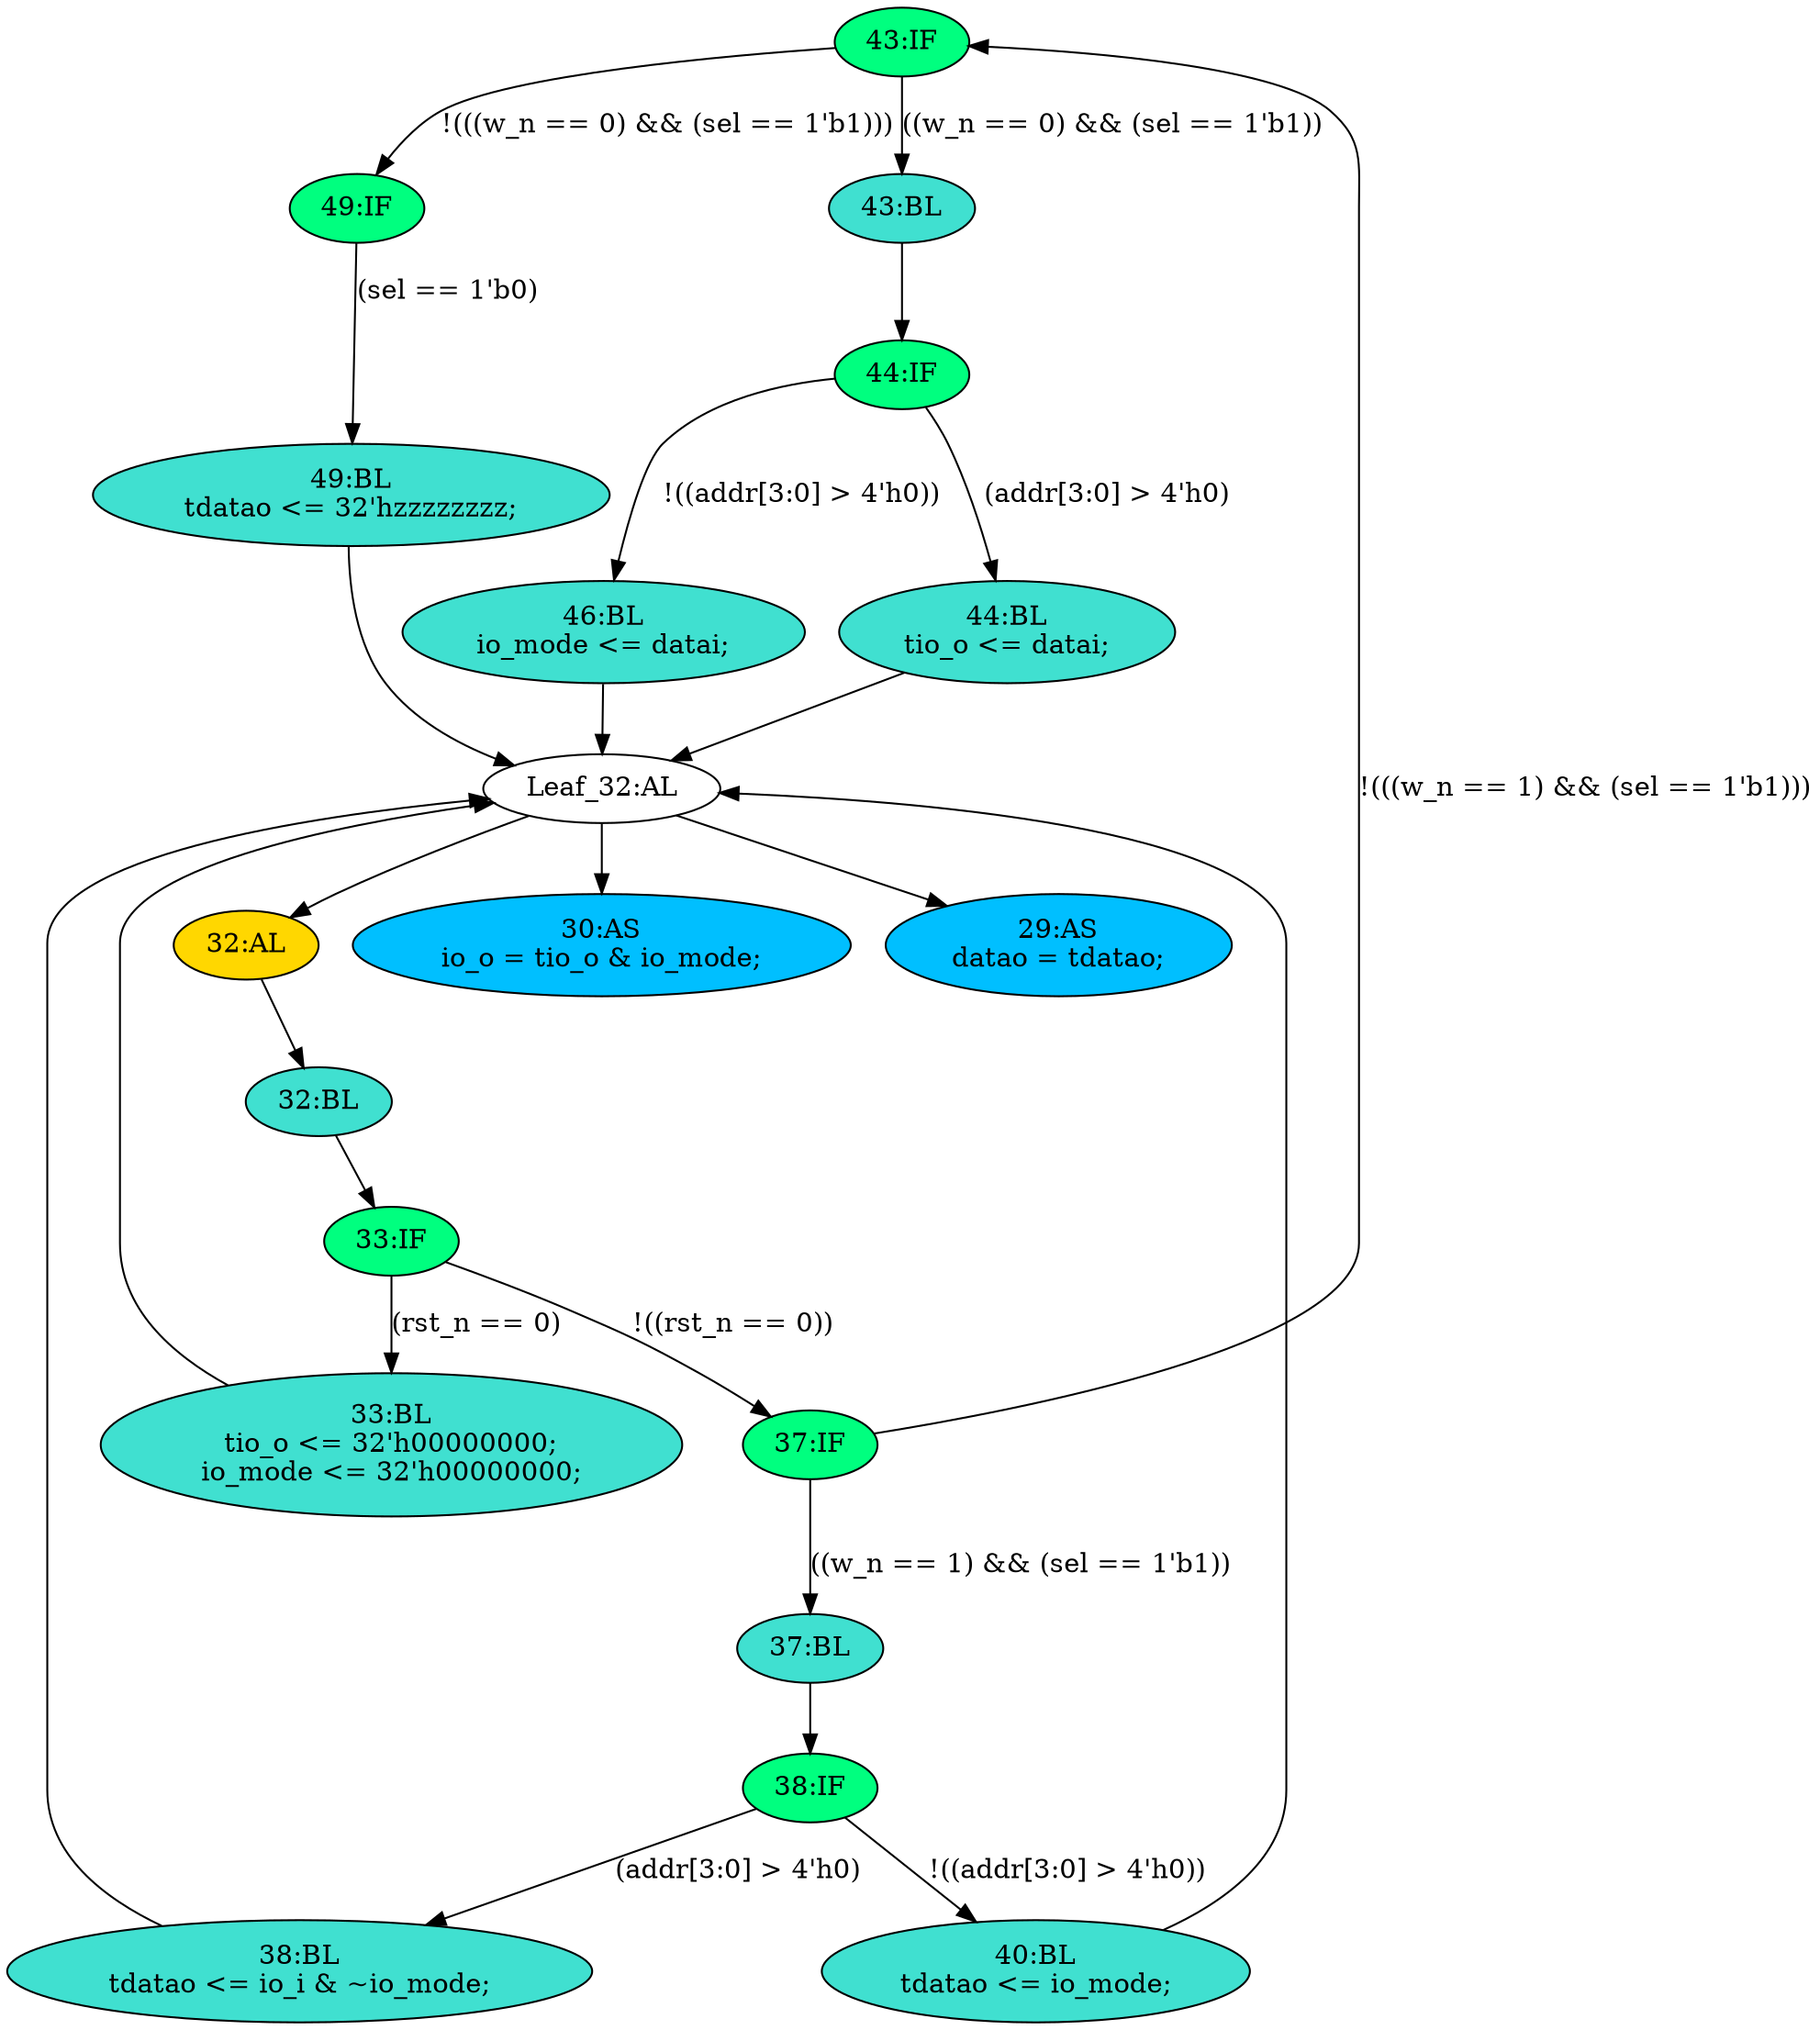 strict digraph "compose( ,  )" {
	node [label="\N"];
	"43:IF"	 [ast="<pyverilog.vparser.ast.IfStatement object at 0x7f07d6c40550>",
		fillcolor=springgreen,
		label="43:IF",
		statements="[]",
		style=filled,
		typ=IfStatement];
	"43:BL"	 [ast="<pyverilog.vparser.ast.Block object at 0x7f07d6868e90>",
		fillcolor=turquoise,
		label="43:BL",
		statements="[]",
		style=filled,
		typ=Block];
	"43:IF" -> "43:BL"	 [cond="['w_n', 'sel']",
		label="((w_n == 0) && (sel == 1'b1))",
		lineno=43];
	"49:IF"	 [ast="<pyverilog.vparser.ast.IfStatement object at 0x7f07d6c40610>",
		fillcolor=springgreen,
		label="49:IF",
		statements="[]",
		style=filled,
		typ=IfStatement];
	"43:IF" -> "49:IF"	 [cond="['w_n', 'sel']",
		label="!(((w_n == 0) && (sel == 1'b1)))",
		lineno=43];
	"30:AS"	 [ast="<pyverilog.vparser.ast.Assign object at 0x7f07d6f30f10>",
		def_var="['io_o']",
		fillcolor=deepskyblue,
		label="30:AS
io_o = tio_o & io_mode;",
		statements="[]",
		style=filled,
		typ=Assign,
		use_var="['tio_o', 'io_mode']"];
	"38:BL"	 [ast="<pyverilog.vparser.ast.Block object at 0x7f07d6868810>",
		fillcolor=turquoise,
		label="38:BL
tdatao <= io_i & ~io_mode;",
		statements="[<pyverilog.vparser.ast.NonblockingSubstitution object at 0x7f07d6868a10>]",
		style=filled,
		typ=Block];
	"Leaf_32:AL"	 [def_var="['tdatao', 'io_mode', 'tio_o']",
		label="Leaf_32:AL"];
	"38:BL" -> "Leaf_32:AL"	 [cond="[]",
		lineno=None];
	"38:IF"	 [ast="<pyverilog.vparser.ast.IfStatement object at 0x7f07d6868a90>",
		fillcolor=springgreen,
		label="38:IF",
		statements="[]",
		style=filled,
		typ=IfStatement];
	"38:IF" -> "38:BL"	 [cond="['addr']",
		label="(addr[3:0] > 4'h0)",
		lineno=38];
	"40:BL"	 [ast="<pyverilog.vparser.ast.Block object at 0x7f07d6868b90>",
		fillcolor=turquoise,
		label="40:BL
tdatao <= io_mode;",
		statements="[<pyverilog.vparser.ast.NonblockingSubstitution object at 0x7f07d6868bd0>]",
		style=filled,
		typ=Block];
	"38:IF" -> "40:BL"	 [cond="['addr']",
		label="!((addr[3:0] > 4'h0))",
		lineno=38];
	"40:BL" -> "Leaf_32:AL"	 [cond="[]",
		lineno=None];
	"33:BL"	 [ast="<pyverilog.vparser.ast.Block object at 0x7f07d68680d0>",
		fillcolor=turquoise,
		label="33:BL
tio_o <= 32'h00000000;
io_mode <= 32'h00000000;",
		statements="[<pyverilog.vparser.ast.NonblockingSubstitution object at 0x7f07d6868110>, <pyverilog.vparser.ast.NonblockingSubstitution object \
at 0x7f07d6868290>]",
		style=filled,
		typ=Block];
	"33:BL" -> "Leaf_32:AL"	 [cond="[]",
		lineno=None];
	"44:IF"	 [ast="<pyverilog.vparser.ast.IfStatement object at 0x7f07d6c40310>",
		fillcolor=springgreen,
		label="44:IF",
		statements="[]",
		style=filled,
		typ=IfStatement];
	"44:BL"	 [ast="<pyverilog.vparser.ast.Block object at 0x7f07d6c40250>",
		fillcolor=turquoise,
		label="44:BL
tio_o <= datai;",
		statements="[<pyverilog.vparser.ast.NonblockingSubstitution object at 0x7f07d6c40290>]",
		style=filled,
		typ=Block];
	"44:IF" -> "44:BL"	 [cond="['addr']",
		label="(addr[3:0] > 4'h0)",
		lineno=44];
	"46:BL"	 [ast="<pyverilog.vparser.ast.Block object at 0x7f07d6c40450>",
		fillcolor=turquoise,
		label="46:BL
io_mode <= datai;",
		statements="[<pyverilog.vparser.ast.NonblockingSubstitution object at 0x7f07d6c40490>]",
		style=filled,
		typ=Block];
	"44:IF" -> "46:BL"	 [cond="['addr']",
		label="!((addr[3:0] > 4'h0))",
		lineno=44];
	"32:BL"	 [ast="<pyverilog.vparser.ast.Block object at 0x7f07d6f301d0>",
		fillcolor=turquoise,
		label="32:BL",
		statements="[]",
		style=filled,
		typ=Block];
	"33:IF"	 [ast="<pyverilog.vparser.ast.IfStatement object at 0x7f07d6868310>",
		fillcolor=springgreen,
		label="33:IF",
		statements="[]",
		style=filled,
		typ=IfStatement];
	"32:BL" -> "33:IF"	 [cond="[]",
		lineno=None];
	"43:BL" -> "44:IF"	 [cond="[]",
		lineno=None];
	"49:BL"	 [ast="<pyverilog.vparser.ast.Block object at 0x7f07d6c40790>",
		fillcolor=turquoise,
		label="49:BL
tdatao <= 32'hzzzzzzzz;",
		statements="[<pyverilog.vparser.ast.NonblockingSubstitution object at 0x7f07d6c407d0>]",
		style=filled,
		typ=Block];
	"49:BL" -> "Leaf_32:AL"	 [cond="[]",
		lineno=None];
	"44:BL" -> "Leaf_32:AL"	 [cond="[]",
		lineno=None];
	"37:IF"	 [ast="<pyverilog.vparser.ast.IfStatement object at 0x7f07d6868c90>",
		fillcolor=springgreen,
		label="37:IF",
		statements="[]",
		style=filled,
		typ=IfStatement];
	"37:IF" -> "43:IF"	 [cond="['w_n', 'sel']",
		label="!(((w_n == 1) && (sel == 1'b1)))",
		lineno=37];
	"37:BL"	 [ast="<pyverilog.vparser.ast.Block object at 0x7f07d6868590>",
		fillcolor=turquoise,
		label="37:BL",
		statements="[]",
		style=filled,
		typ=Block];
	"37:IF" -> "37:BL"	 [cond="['w_n', 'sel']",
		label="((w_n == 1) && (sel == 1'b1))",
		lineno=37];
	"33:IF" -> "33:BL"	 [cond="['rst_n']",
		label="(rst_n == 0)",
		lineno=33];
	"33:IF" -> "37:IF"	 [cond="['rst_n']",
		label="!((rst_n == 0))",
		lineno=33];
	"Leaf_32:AL" -> "30:AS";
	"32:AL"	 [ast="<pyverilog.vparser.ast.Always object at 0x7f07d6f30e10>",
		clk_sens=True,
		fillcolor=gold,
		label="32:AL",
		sens="['clk']",
		statements="[]",
		style=filled,
		typ=Always,
		use_var="['rst_n', 'w_n', 'datai', 'addr', 'io_i', 'sel', 'io_mode']"];
	"Leaf_32:AL" -> "32:AL";
	"29:AS"	 [ast="<pyverilog.vparser.ast.Assign object at 0x7f07d754a490>",
		def_var="['datao']",
		fillcolor=deepskyblue,
		label="29:AS
datao = tdatao;",
		statements="[]",
		style=filled,
		typ=Assign,
		use_var="['tdatao']"];
	"Leaf_32:AL" -> "29:AS";
	"32:AL" -> "32:BL"	 [cond="[]",
		lineno=None];
	"49:IF" -> "49:BL"	 [cond="['sel']",
		label="(sel == 1'b0)",
		lineno=49];
	"46:BL" -> "Leaf_32:AL"	 [cond="[]",
		lineno=None];
	"37:BL" -> "38:IF"	 [cond="[]",
		lineno=None];
}
